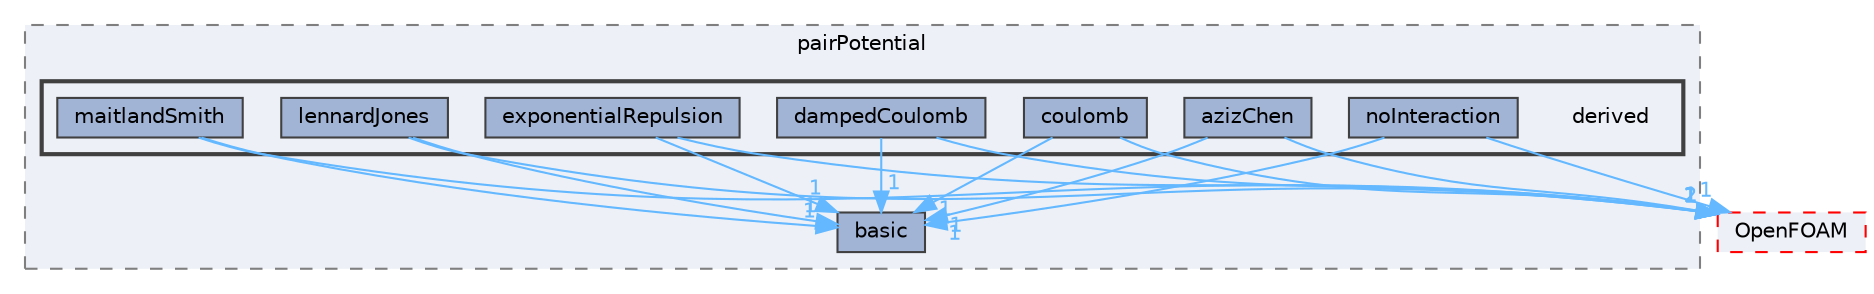 digraph "src/lagrangian/molecularDynamics/potential/pairPotential/derived"
{
 // LATEX_PDF_SIZE
  bgcolor="transparent";
  edge [fontname=Helvetica,fontsize=10,labelfontname=Helvetica,labelfontsize=10];
  node [fontname=Helvetica,fontsize=10,shape=box,height=0.2,width=0.4];
  compound=true
  subgraph clusterdir_9487009c2385b02a6805e2d8ecc37432 {
    graph [ bgcolor="#edf0f7", pencolor="grey50", label="pairPotential", fontname=Helvetica,fontsize=10 style="filled,dashed", URL="dir_9487009c2385b02a6805e2d8ecc37432.html",tooltip=""]
  dir_af06faa01f54f232122be5fb12cfebde [label="basic", fillcolor="#a2b4d6", color="grey25", style="filled", URL="dir_af06faa01f54f232122be5fb12cfebde.html",tooltip=""];
  subgraph clusterdir_127cbda186355f052767641ca8d002f6 {
    graph [ bgcolor="#edf0f7", pencolor="grey25", label="", fontname=Helvetica,fontsize=10 style="filled,bold", URL="dir_127cbda186355f052767641ca8d002f6.html",tooltip=""]
    dir_127cbda186355f052767641ca8d002f6 [shape=plaintext, label="derived"];
  dir_a1203e9eed930cf417d2b2da915a383f [label="azizChen", fillcolor="#a2b4d6", color="grey25", style="filled", URL="dir_a1203e9eed930cf417d2b2da915a383f.html",tooltip=""];
  dir_a88b7082a722283efb987a1307ca2e90 [label="coulomb", fillcolor="#a2b4d6", color="grey25", style="filled", URL="dir_a88b7082a722283efb987a1307ca2e90.html",tooltip=""];
  dir_95cf4f9d09ee738de15b67e57880d59d [label="dampedCoulomb", fillcolor="#a2b4d6", color="grey25", style="filled", URL="dir_95cf4f9d09ee738de15b67e57880d59d.html",tooltip=""];
  dir_39e7dd6e156e70369e3ef1f3c261e584 [label="exponentialRepulsion", fillcolor="#a2b4d6", color="grey25", style="filled", URL="dir_39e7dd6e156e70369e3ef1f3c261e584.html",tooltip=""];
  dir_81c4dc31c1f41c7432f81a50c201e9f8 [label="lennardJones", fillcolor="#a2b4d6", color="grey25", style="filled", URL="dir_81c4dc31c1f41c7432f81a50c201e9f8.html",tooltip=""];
  dir_f23e86718f8a049587283ae156e2fd3f [label="maitlandSmith", fillcolor="#a2b4d6", color="grey25", style="filled", URL="dir_f23e86718f8a049587283ae156e2fd3f.html",tooltip=""];
  dir_8567d5e041205ff3cb3f0100f32df5d0 [label="noInteraction", fillcolor="#a2b4d6", color="grey25", style="filled", URL="dir_8567d5e041205ff3cb3f0100f32df5d0.html",tooltip=""];
  }
  }
  dir_c5473ff19b20e6ec4dfe5c310b3778a8 [label="OpenFOAM", fillcolor="#edf0f7", color="red", style="filled,dashed", URL="dir_c5473ff19b20e6ec4dfe5c310b3778a8.html",tooltip=""];
  dir_a1203e9eed930cf417d2b2da915a383f->dir_af06faa01f54f232122be5fb12cfebde [headlabel="1", labeldistance=1.5 headhref="dir_000179_000214.html" href="dir_000179_000214.html" color="steelblue1" fontcolor="steelblue1"];
  dir_a1203e9eed930cf417d2b2da915a383f->dir_c5473ff19b20e6ec4dfe5c310b3778a8 [headlabel="1", labeldistance=1.5 headhref="dir_000179_002695.html" href="dir_000179_002695.html" color="steelblue1" fontcolor="steelblue1"];
  dir_a88b7082a722283efb987a1307ca2e90->dir_af06faa01f54f232122be5fb12cfebde [headlabel="1", labeldistance=1.5 headhref="dir_000702_000214.html" href="dir_000702_000214.html" color="steelblue1" fontcolor="steelblue1"];
  dir_a88b7082a722283efb987a1307ca2e90->dir_c5473ff19b20e6ec4dfe5c310b3778a8 [headlabel="2", labeldistance=1.5 headhref="dir_000702_002695.html" href="dir_000702_002695.html" color="steelblue1" fontcolor="steelblue1"];
  dir_95cf4f9d09ee738de15b67e57880d59d->dir_af06faa01f54f232122be5fb12cfebde [headlabel="1", labeldistance=1.5 headhref="dir_000807_000214.html" href="dir_000807_000214.html" color="steelblue1" fontcolor="steelblue1"];
  dir_95cf4f9d09ee738de15b67e57880d59d->dir_c5473ff19b20e6ec4dfe5c310b3778a8 [headlabel="2", labeldistance=1.5 headhref="dir_000807_002695.html" href="dir_000807_002695.html" color="steelblue1" fontcolor="steelblue1"];
  dir_39e7dd6e156e70369e3ef1f3c261e584->dir_af06faa01f54f232122be5fb12cfebde [headlabel="1", labeldistance=1.5 headhref="dir_001204_000214.html" href="dir_001204_000214.html" color="steelblue1" fontcolor="steelblue1"];
  dir_39e7dd6e156e70369e3ef1f3c261e584->dir_c5473ff19b20e6ec4dfe5c310b3778a8 [headlabel="1", labeldistance=1.5 headhref="dir_001204_002695.html" href="dir_001204_002695.html" color="steelblue1" fontcolor="steelblue1"];
  dir_81c4dc31c1f41c7432f81a50c201e9f8->dir_af06faa01f54f232122be5fb12cfebde [headlabel="1", labeldistance=1.5 headhref="dir_002137_000214.html" href="dir_002137_000214.html" color="steelblue1" fontcolor="steelblue1"];
  dir_81c4dc31c1f41c7432f81a50c201e9f8->dir_c5473ff19b20e6ec4dfe5c310b3778a8 [headlabel="1", labeldistance=1.5 headhref="dir_002137_002695.html" href="dir_002137_002695.html" color="steelblue1" fontcolor="steelblue1"];
  dir_f23e86718f8a049587283ae156e2fd3f->dir_af06faa01f54f232122be5fb12cfebde [headlabel="1", labeldistance=1.5 headhref="dir_002285_000214.html" href="dir_002285_000214.html" color="steelblue1" fontcolor="steelblue1"];
  dir_f23e86718f8a049587283ae156e2fd3f->dir_c5473ff19b20e6ec4dfe5c310b3778a8 [headlabel="1", labeldistance=1.5 headhref="dir_002285_002695.html" href="dir_002285_002695.html" color="steelblue1" fontcolor="steelblue1"];
  dir_8567d5e041205ff3cb3f0100f32df5d0->dir_af06faa01f54f232122be5fb12cfebde [headlabel="1", labeldistance=1.5 headhref="dir_002554_000214.html" href="dir_002554_000214.html" color="steelblue1" fontcolor="steelblue1"];
  dir_8567d5e041205ff3cb3f0100f32df5d0->dir_c5473ff19b20e6ec4dfe5c310b3778a8 [headlabel="1", labeldistance=1.5 headhref="dir_002554_002695.html" href="dir_002554_002695.html" color="steelblue1" fontcolor="steelblue1"];
}
